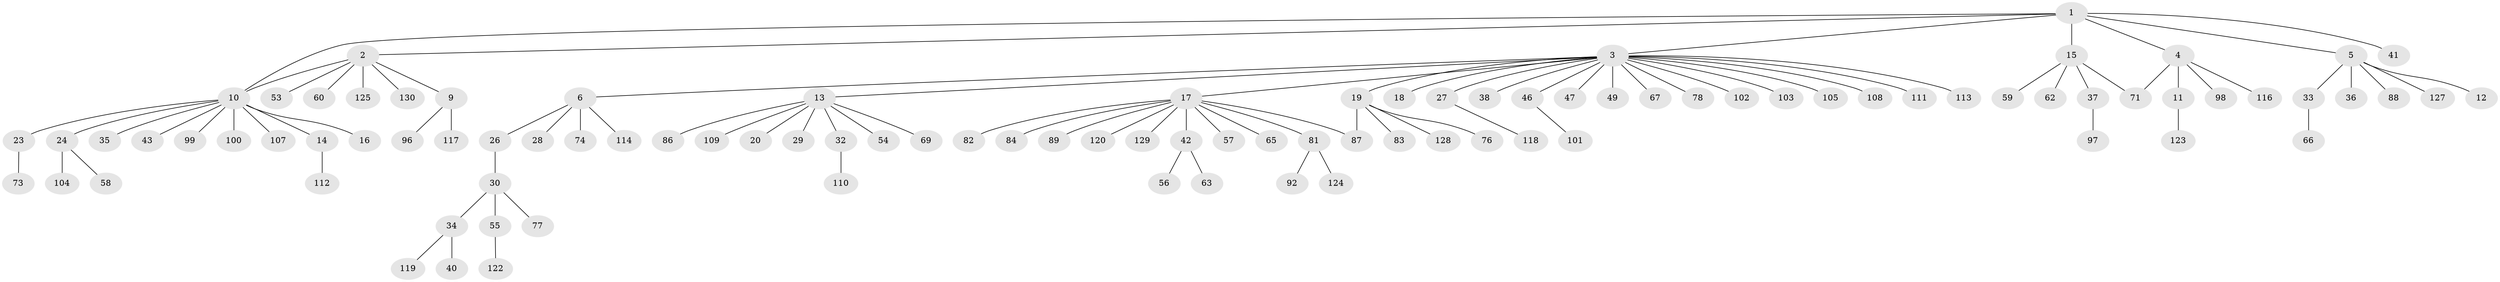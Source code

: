 // original degree distribution, {7: 0.03076923076923077, 4: 0.03076923076923077, 20: 0.007692307692307693, 6: 0.023076923076923078, 2: 0.17692307692307693, 5: 0.03076923076923077, 10: 0.007692307692307693, 3: 0.06153846153846154, 1: 0.6307692307692307}
// Generated by graph-tools (version 1.1) at 2025/11/02/27/25 16:11:13]
// undirected, 99 vertices, 101 edges
graph export_dot {
graph [start="1"]
  node [color=gray90,style=filled];
  1 [super="+7"];
  2 [super="+8"];
  3 [super="+44"];
  4 [super="+70"];
  5 [super="+22"];
  6 [super="+90"];
  9 [super="+25"];
  10 [super="+45"];
  11 [super="+61"];
  12;
  13 [super="+72"];
  14 [super="+52"];
  15 [super="+39"];
  16;
  17 [super="+21"];
  18;
  19 [super="+31"];
  20;
  23;
  24 [super="+51"];
  26;
  27 [super="+48"];
  28 [super="+80"];
  29;
  30 [super="+79"];
  32;
  33;
  34 [super="+50"];
  35;
  36;
  37 [super="+68"];
  38;
  40;
  41 [super="+94"];
  42;
  43;
  46 [super="+75"];
  47;
  49;
  53;
  54;
  55;
  56 [super="+106"];
  57 [super="+115"];
  58 [super="+64"];
  59;
  60;
  62;
  63;
  65;
  66;
  67 [super="+95"];
  69;
  71;
  73 [super="+126"];
  74 [super="+91"];
  76 [super="+85"];
  77;
  78;
  81 [super="+121"];
  82;
  83;
  84;
  86 [super="+93"];
  87;
  88;
  89;
  92;
  96;
  97;
  98;
  99;
  100;
  101;
  102;
  103;
  104;
  105;
  107;
  108;
  109;
  110;
  111;
  112;
  113;
  114;
  116;
  117;
  118;
  119;
  120;
  122;
  123;
  124;
  125;
  127;
  128;
  129;
  130;
  1 -- 2;
  1 -- 3;
  1 -- 4;
  1 -- 5;
  1 -- 10;
  1 -- 15;
  1 -- 41;
  2 -- 53;
  2 -- 130;
  2 -- 9;
  2 -- 60;
  2 -- 125;
  2 -- 10;
  3 -- 6;
  3 -- 13;
  3 -- 17;
  3 -- 18;
  3 -- 19;
  3 -- 27;
  3 -- 38;
  3 -- 46;
  3 -- 47;
  3 -- 49;
  3 -- 67;
  3 -- 78;
  3 -- 102;
  3 -- 103;
  3 -- 105;
  3 -- 108;
  3 -- 111;
  3 -- 113;
  4 -- 11;
  4 -- 71;
  4 -- 98;
  4 -- 116;
  5 -- 12;
  5 -- 33;
  5 -- 36;
  5 -- 88;
  5 -- 127;
  6 -- 26;
  6 -- 28;
  6 -- 74;
  6 -- 114;
  9 -- 96;
  9 -- 117;
  10 -- 14;
  10 -- 16;
  10 -- 23;
  10 -- 24;
  10 -- 35;
  10 -- 43;
  10 -- 100;
  10 -- 107;
  10 -- 99;
  11 -- 123;
  13 -- 20;
  13 -- 29;
  13 -- 32;
  13 -- 54;
  13 -- 69;
  13 -- 109;
  13 -- 86;
  14 -- 112;
  15 -- 37;
  15 -- 62;
  15 -- 71;
  15 -- 59;
  17 -- 42;
  17 -- 65;
  17 -- 84;
  17 -- 87;
  17 -- 129;
  17 -- 81;
  17 -- 82;
  17 -- 120;
  17 -- 89;
  17 -- 57;
  19 -- 76;
  19 -- 87;
  19 -- 128;
  19 -- 83;
  23 -- 73;
  24 -- 58;
  24 -- 104;
  26 -- 30;
  27 -- 118;
  30 -- 34;
  30 -- 55;
  30 -- 77;
  32 -- 110;
  33 -- 66;
  34 -- 40;
  34 -- 119;
  37 -- 97;
  42 -- 56;
  42 -- 63;
  46 -- 101;
  55 -- 122;
  81 -- 92;
  81 -- 124;
}
